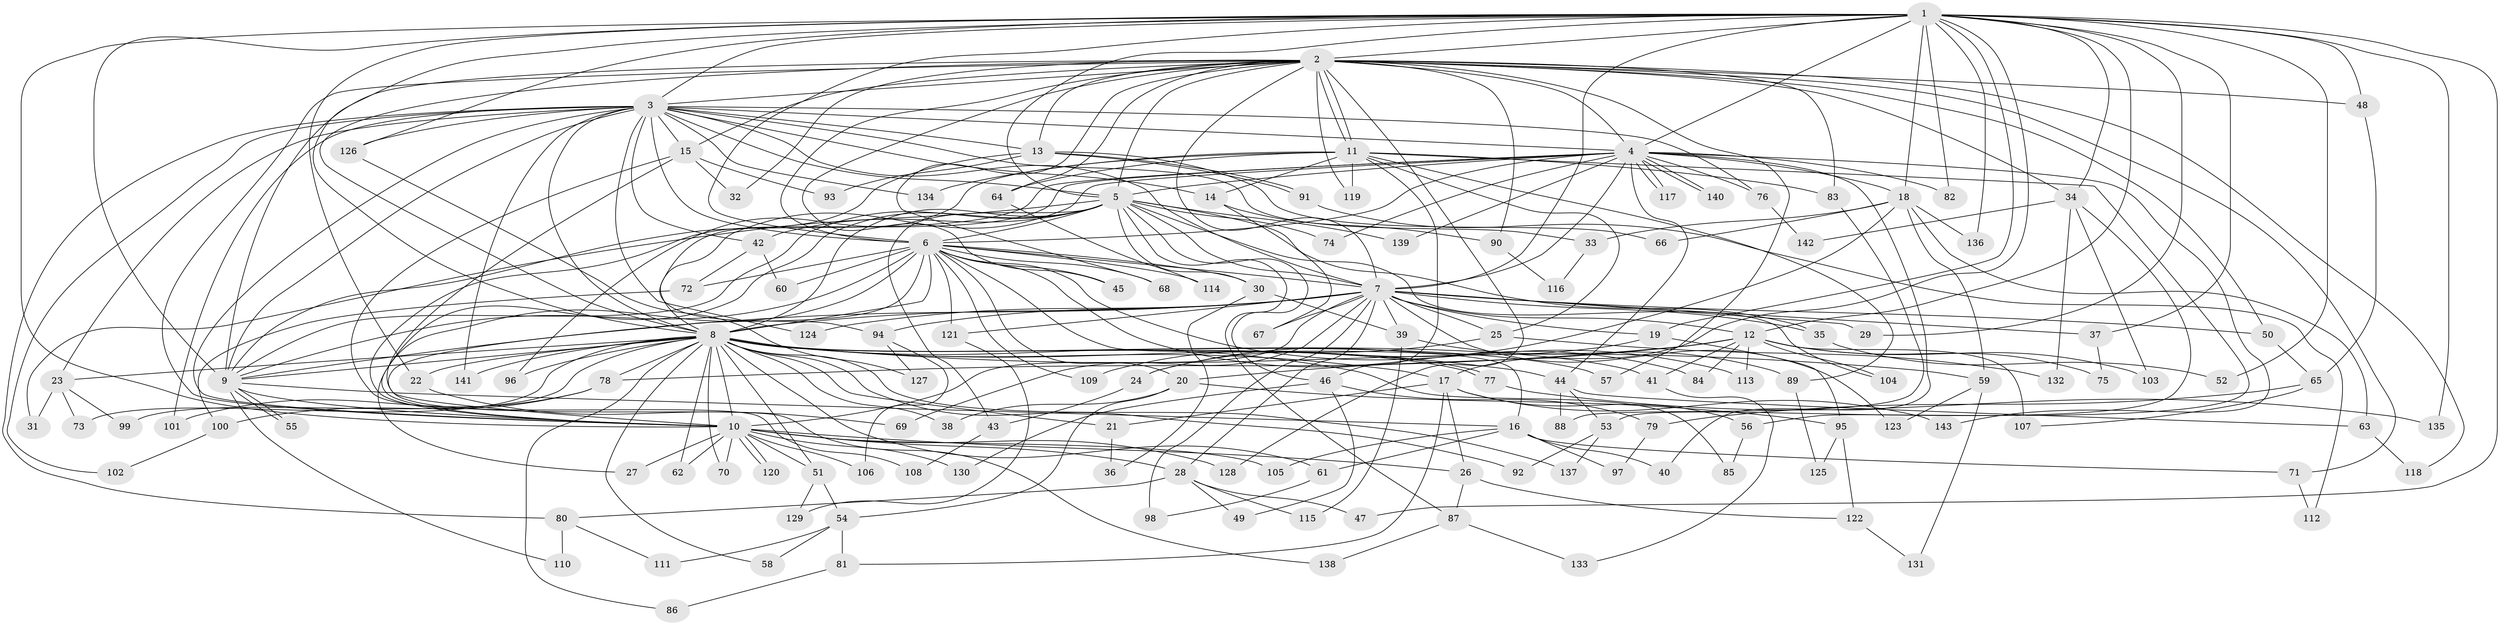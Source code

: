 // Generated by graph-tools (version 1.1) at 2025/14/03/09/25 04:14:06]
// undirected, 143 vertices, 311 edges
graph export_dot {
graph [start="1"]
  node [color=gray90,style=filled];
  1;
  2;
  3;
  4;
  5;
  6;
  7;
  8;
  9;
  10;
  11;
  12;
  13;
  14;
  15;
  16;
  17;
  18;
  19;
  20;
  21;
  22;
  23;
  24;
  25;
  26;
  27;
  28;
  29;
  30;
  31;
  32;
  33;
  34;
  35;
  36;
  37;
  38;
  39;
  40;
  41;
  42;
  43;
  44;
  45;
  46;
  47;
  48;
  49;
  50;
  51;
  52;
  53;
  54;
  55;
  56;
  57;
  58;
  59;
  60;
  61;
  62;
  63;
  64;
  65;
  66;
  67;
  68;
  69;
  70;
  71;
  72;
  73;
  74;
  75;
  76;
  77;
  78;
  79;
  80;
  81;
  82;
  83;
  84;
  85;
  86;
  87;
  88;
  89;
  90;
  91;
  92;
  93;
  94;
  95;
  96;
  97;
  98;
  99;
  100;
  101;
  102;
  103;
  104;
  105;
  106;
  107;
  108;
  109;
  110;
  111;
  112;
  113;
  114;
  115;
  116;
  117;
  118;
  119;
  120;
  121;
  122;
  123;
  124;
  125;
  126;
  127;
  128;
  129;
  130;
  131;
  132;
  133;
  134;
  135;
  136;
  137;
  138;
  139;
  140;
  141;
  142;
  143;
  1 -- 2;
  1 -- 3;
  1 -- 4;
  1 -- 5;
  1 -- 6;
  1 -- 7;
  1 -- 8;
  1 -- 9;
  1 -- 10;
  1 -- 12;
  1 -- 17;
  1 -- 18;
  1 -- 19;
  1 -- 22;
  1 -- 29;
  1 -- 34;
  1 -- 37;
  1 -- 47;
  1 -- 48;
  1 -- 52;
  1 -- 82;
  1 -- 126;
  1 -- 135;
  1 -- 136;
  2 -- 3;
  2 -- 4;
  2 -- 5;
  2 -- 6;
  2 -- 7;
  2 -- 8;
  2 -- 9;
  2 -- 10;
  2 -- 11;
  2 -- 11;
  2 -- 13;
  2 -- 15;
  2 -- 32;
  2 -- 34;
  2 -- 45;
  2 -- 48;
  2 -- 50;
  2 -- 57;
  2 -- 64;
  2 -- 68;
  2 -- 71;
  2 -- 83;
  2 -- 90;
  2 -- 118;
  2 -- 119;
  2 -- 128;
  3 -- 4;
  3 -- 5;
  3 -- 6;
  3 -- 7;
  3 -- 8;
  3 -- 9;
  3 -- 10;
  3 -- 13;
  3 -- 14;
  3 -- 15;
  3 -- 23;
  3 -- 33;
  3 -- 42;
  3 -- 76;
  3 -- 80;
  3 -- 101;
  3 -- 102;
  3 -- 124;
  3 -- 126;
  3 -- 134;
  3 -- 141;
  4 -- 5;
  4 -- 6;
  4 -- 7;
  4 -- 8;
  4 -- 9;
  4 -- 10;
  4 -- 18;
  4 -- 40;
  4 -- 44;
  4 -- 74;
  4 -- 76;
  4 -- 82;
  4 -- 117;
  4 -- 117;
  4 -- 139;
  4 -- 140;
  4 -- 140;
  4 -- 143;
  5 -- 6;
  5 -- 7;
  5 -- 8;
  5 -- 9;
  5 -- 10;
  5 -- 30;
  5 -- 31;
  5 -- 35;
  5 -- 42;
  5 -- 43;
  5 -- 46;
  5 -- 74;
  5 -- 87;
  5 -- 104;
  5 -- 139;
  6 -- 7;
  6 -- 8;
  6 -- 9;
  6 -- 10;
  6 -- 16;
  6 -- 20;
  6 -- 27;
  6 -- 30;
  6 -- 45;
  6 -- 60;
  6 -- 68;
  6 -- 72;
  6 -- 84;
  6 -- 109;
  6 -- 113;
  6 -- 114;
  6 -- 121;
  7 -- 8;
  7 -- 9;
  7 -- 10;
  7 -- 12;
  7 -- 19;
  7 -- 25;
  7 -- 28;
  7 -- 29;
  7 -- 35;
  7 -- 37;
  7 -- 39;
  7 -- 50;
  7 -- 67;
  7 -- 69;
  7 -- 94;
  7 -- 98;
  7 -- 121;
  7 -- 123;
  7 -- 124;
  8 -- 9;
  8 -- 10;
  8 -- 17;
  8 -- 21;
  8 -- 22;
  8 -- 23;
  8 -- 38;
  8 -- 41;
  8 -- 44;
  8 -- 51;
  8 -- 57;
  8 -- 58;
  8 -- 59;
  8 -- 61;
  8 -- 62;
  8 -- 70;
  8 -- 73;
  8 -- 77;
  8 -- 77;
  8 -- 78;
  8 -- 85;
  8 -- 86;
  8 -- 92;
  8 -- 96;
  8 -- 99;
  8 -- 137;
  8 -- 141;
  9 -- 10;
  9 -- 16;
  9 -- 55;
  9 -- 55;
  9 -- 110;
  10 -- 26;
  10 -- 27;
  10 -- 28;
  10 -- 51;
  10 -- 62;
  10 -- 70;
  10 -- 105;
  10 -- 106;
  10 -- 120;
  10 -- 120;
  10 -- 128;
  10 -- 130;
  11 -- 14;
  11 -- 25;
  11 -- 46;
  11 -- 56;
  11 -- 64;
  11 -- 83;
  11 -- 89;
  11 -- 96;
  11 -- 119;
  11 -- 134;
  12 -- 20;
  12 -- 41;
  12 -- 75;
  12 -- 78;
  12 -- 84;
  12 -- 103;
  12 -- 104;
  12 -- 107;
  12 -- 113;
  13 -- 66;
  13 -- 91;
  13 -- 91;
  13 -- 93;
  13 -- 94;
  14 -- 67;
  14 -- 90;
  15 -- 32;
  15 -- 93;
  15 -- 108;
  15 -- 138;
  16 -- 40;
  16 -- 61;
  16 -- 71;
  16 -- 97;
  16 -- 105;
  17 -- 21;
  17 -- 26;
  17 -- 56;
  17 -- 81;
  17 -- 143;
  18 -- 24;
  18 -- 33;
  18 -- 59;
  18 -- 63;
  18 -- 66;
  18 -- 136;
  19 -- 24;
  19 -- 95;
  20 -- 38;
  20 -- 54;
  20 -- 95;
  21 -- 36;
  22 -- 69;
  23 -- 31;
  23 -- 73;
  23 -- 99;
  24 -- 43;
  25 -- 109;
  25 -- 132;
  26 -- 87;
  26 -- 122;
  28 -- 47;
  28 -- 49;
  28 -- 80;
  28 -- 115;
  30 -- 36;
  30 -- 39;
  33 -- 116;
  34 -- 53;
  34 -- 103;
  34 -- 132;
  34 -- 142;
  35 -- 52;
  37 -- 75;
  39 -- 89;
  39 -- 115;
  41 -- 133;
  42 -- 60;
  42 -- 72;
  43 -- 108;
  44 -- 53;
  44 -- 63;
  44 -- 88;
  46 -- 49;
  46 -- 79;
  46 -- 130;
  48 -- 65;
  50 -- 65;
  51 -- 54;
  51 -- 129;
  53 -- 92;
  53 -- 137;
  54 -- 58;
  54 -- 81;
  54 -- 111;
  56 -- 85;
  59 -- 123;
  59 -- 131;
  61 -- 98;
  63 -- 118;
  64 -- 114;
  65 -- 79;
  65 -- 107;
  71 -- 112;
  72 -- 100;
  76 -- 142;
  77 -- 135;
  78 -- 100;
  78 -- 101;
  79 -- 97;
  80 -- 110;
  80 -- 111;
  81 -- 86;
  83 -- 88;
  87 -- 133;
  87 -- 138;
  89 -- 125;
  90 -- 116;
  91 -- 112;
  94 -- 106;
  94 -- 127;
  95 -- 122;
  95 -- 125;
  100 -- 102;
  121 -- 129;
  122 -- 131;
  126 -- 127;
}
